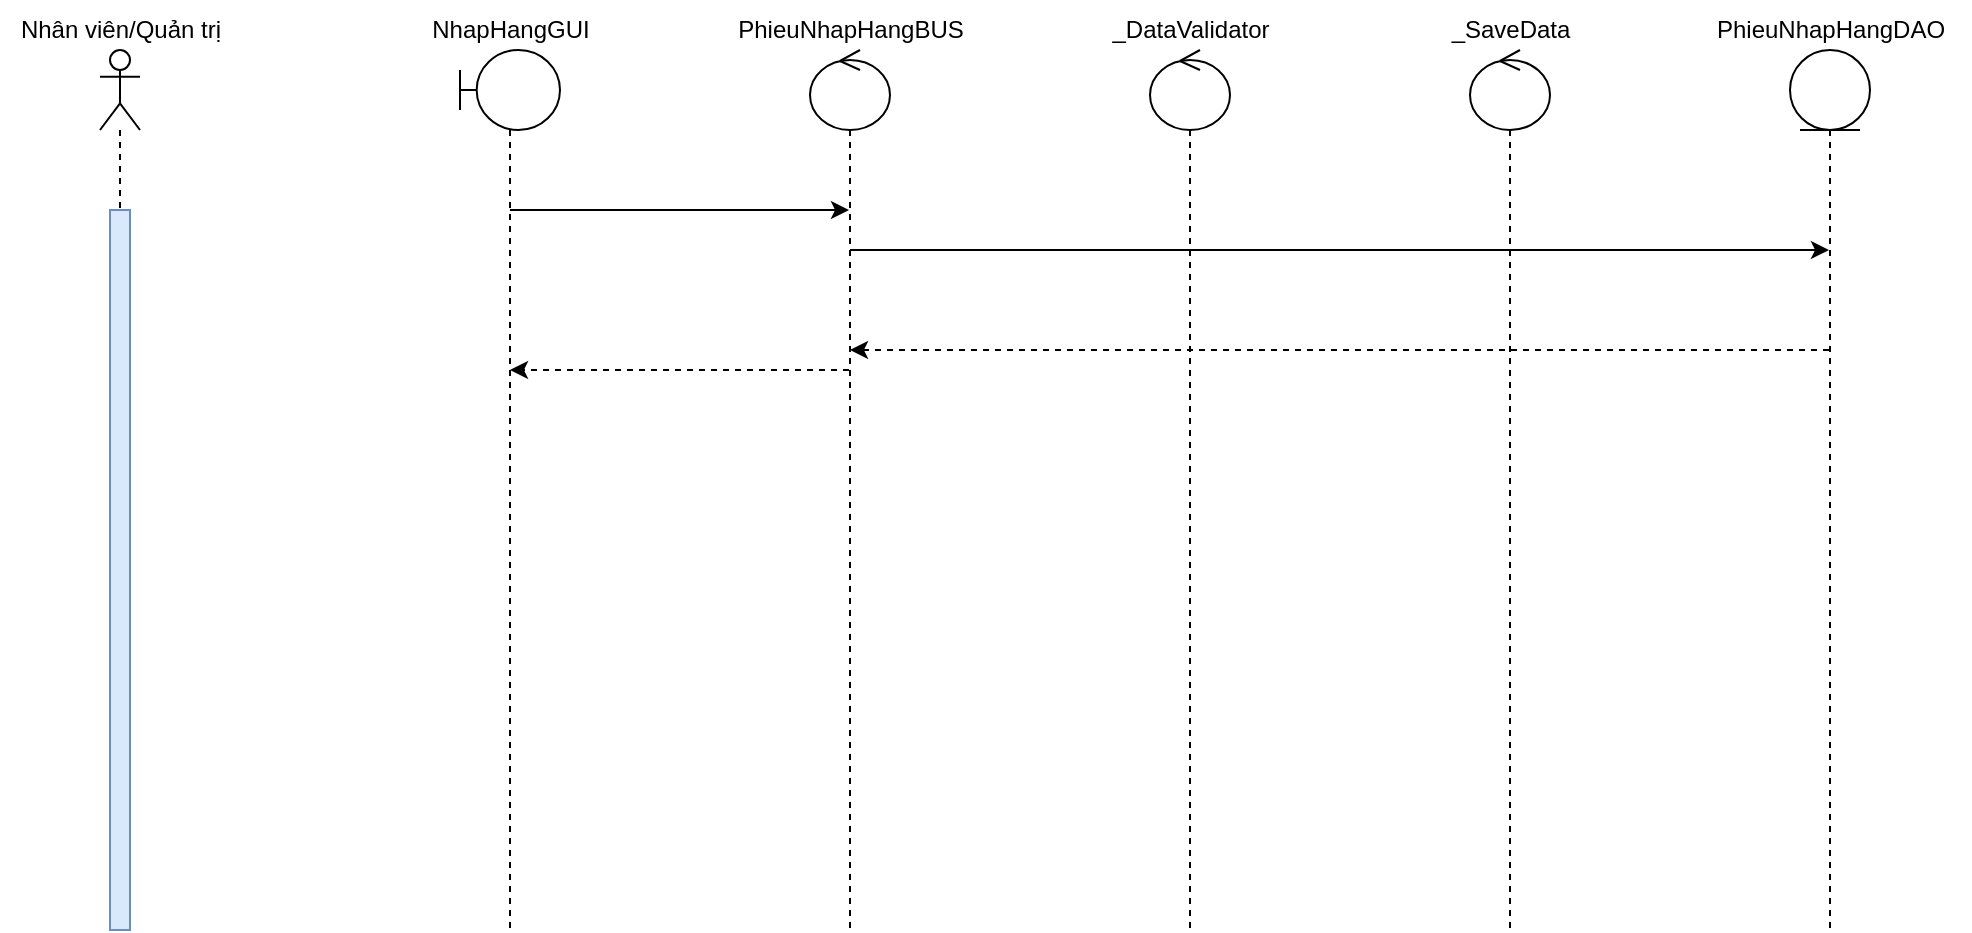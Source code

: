<mxfile version="20.3.0" type="device"><diagram id="zxSlFvNWauaxwtIFHq2a" name="Page-1"><mxGraphModel dx="1038" dy="649" grid="1" gridSize="10" guides="1" tooltips="1" connect="1" arrows="1" fold="1" page="1" pageScale="1" pageWidth="850" pageHeight="1100" math="0" shadow="0"><root><mxCell id="0"/><mxCell id="1" parent="0"/><mxCell id="zFtlnsnSB8njbzp9fkom-5" value="" style="shape=umlLifeline;participant=umlActor;perimeter=lifelinePerimeter;whiteSpace=wrap;html=1;container=1;collapsible=0;recursiveResize=0;verticalAlign=top;spacingTop=36;outlineConnect=0;" vertex="1" parent="1"><mxGeometry x="130" y="280" width="20" height="440" as="geometry"/></mxCell><mxCell id="zFtlnsnSB8njbzp9fkom-6" value="" style="html=1;points=[];perimeter=orthogonalPerimeter;fillColor=#dae8fc;strokeColor=#6c8ebf;" vertex="1" parent="zFtlnsnSB8njbzp9fkom-5"><mxGeometry x="5" y="80" width="10" height="360" as="geometry"/></mxCell><mxCell id="zFtlnsnSB8njbzp9fkom-7" value="Nhân viên/Quản trị" style="text;html=1;align=center;verticalAlign=middle;resizable=0;points=[];autosize=1;strokeColor=none;fillColor=none;" vertex="1" parent="1"><mxGeometry x="80" y="260" width="120" height="20" as="geometry"/></mxCell><mxCell id="zFtlnsnSB8njbzp9fkom-8" value="" style="shape=umlLifeline;participant=umlBoundary;perimeter=lifelinePerimeter;whiteSpace=wrap;html=1;container=1;collapsible=0;recursiveResize=0;verticalAlign=top;spacingTop=36;outlineConnect=0;" vertex="1" parent="1"><mxGeometry x="310" y="280" width="50" height="440" as="geometry"/></mxCell><mxCell id="zFtlnsnSB8njbzp9fkom-10" value="" style="shape=umlLifeline;participant=umlControl;perimeter=lifelinePerimeter;whiteSpace=wrap;html=1;container=1;collapsible=0;recursiveResize=0;verticalAlign=top;spacingTop=36;outlineConnect=0;" vertex="1" parent="1"><mxGeometry x="485" y="280" width="40" height="440" as="geometry"/></mxCell><mxCell id="zFtlnsnSB8njbzp9fkom-12" value="NhapHangGUI" style="text;html=1;align=center;verticalAlign=middle;resizable=0;points=[];autosize=1;strokeColor=none;fillColor=none;" vertex="1" parent="1"><mxGeometry x="285" y="255" width="100" height="30" as="geometry"/></mxCell><mxCell id="zFtlnsnSB8njbzp9fkom-13" value="PhieuNhapHangBUS" style="text;html=1;align=center;verticalAlign=middle;resizable=0;points=[];autosize=1;strokeColor=none;fillColor=none;" vertex="1" parent="1"><mxGeometry x="435" y="255" width="140" height="30" as="geometry"/></mxCell><mxCell id="zFtlnsnSB8njbzp9fkom-14" value="_SaveData" style="text;html=1;align=center;verticalAlign=middle;resizable=0;points=[];autosize=1;strokeColor=none;fillColor=none;" vertex="1" parent="1"><mxGeometry x="800" y="260" width="70" height="20" as="geometry"/></mxCell><mxCell id="zFtlnsnSB8njbzp9fkom-17" value="" style="shape=umlLifeline;participant=umlControl;perimeter=lifelinePerimeter;whiteSpace=wrap;html=1;container=1;collapsible=0;recursiveResize=0;verticalAlign=top;spacingTop=36;outlineConnect=0;" vertex="1" parent="1"><mxGeometry x="655" y="280" width="40" height="440" as="geometry"/></mxCell><mxCell id="zFtlnsnSB8njbzp9fkom-19" value="_DataValidator" style="text;html=1;align=center;verticalAlign=middle;resizable=0;points=[];autosize=1;strokeColor=none;fillColor=none;" vertex="1" parent="1"><mxGeometry x="630" y="260" width="90" height="20" as="geometry"/></mxCell><mxCell id="zFtlnsnSB8njbzp9fkom-20" value="" style="shape=umlLifeline;participant=umlEntity;perimeter=lifelinePerimeter;whiteSpace=wrap;html=1;container=1;collapsible=0;recursiveResize=0;verticalAlign=top;spacingTop=36;outlineConnect=0;" vertex="1" parent="1"><mxGeometry x="975" y="280" width="40" height="440" as="geometry"/></mxCell><mxCell id="zFtlnsnSB8njbzp9fkom-22" value="PhieuNhapHangDAO" style="text;html=1;align=center;verticalAlign=middle;resizable=0;points=[];autosize=1;strokeColor=none;fillColor=none;" vertex="1" parent="1"><mxGeometry x="925" y="255" width="140" height="30" as="geometry"/></mxCell><mxCell id="zFtlnsnSB8njbzp9fkom-23" value="" style="shape=umlLifeline;participant=umlControl;perimeter=lifelinePerimeter;whiteSpace=wrap;html=1;container=1;collapsible=0;recursiveResize=0;verticalAlign=top;spacingTop=36;outlineConnect=0;" vertex="1" parent="1"><mxGeometry x="815" y="280" width="40" height="440" as="geometry"/></mxCell><mxCell id="zFtlnsnSB8njbzp9fkom-48" style="edgeStyle=orthogonalEdgeStyle;rounded=0;orthogonalLoop=1;jettySize=auto;html=1;" edge="1" parent="1" source="zFtlnsnSB8njbzp9fkom-8" target="zFtlnsnSB8njbzp9fkom-10"><mxGeometry relative="1" as="geometry"><Array as="points"><mxPoint x="470" y="360"/><mxPoint x="470" y="360"/></Array><mxPoint x="360" y="360" as="sourcePoint"/><mxPoint x="480" y="360" as="targetPoint"/></mxGeometry></mxCell><mxCell id="zFtlnsnSB8njbzp9fkom-49" value="" style="endArrow=classic;html=1;rounded=0;" edge="1" parent="1" source="zFtlnsnSB8njbzp9fkom-10" target="zFtlnsnSB8njbzp9fkom-20"><mxGeometry width="50" height="50" relative="1" as="geometry"><mxPoint x="580" y="510" as="sourcePoint"/><mxPoint x="630" y="460" as="targetPoint"/><Array as="points"><mxPoint x="740" y="380"/></Array></mxGeometry></mxCell><mxCell id="zFtlnsnSB8njbzp9fkom-50" value="" style="endArrow=classic;html=1;rounded=0;dashed=1;" edge="1" parent="1" source="zFtlnsnSB8njbzp9fkom-20" target="zFtlnsnSB8njbzp9fkom-10"><mxGeometry width="50" height="50" relative="1" as="geometry"><mxPoint x="580" y="510" as="sourcePoint"/><mxPoint x="630" y="460" as="targetPoint"/><Array as="points"><mxPoint x="760" y="430"/></Array></mxGeometry></mxCell><mxCell id="zFtlnsnSB8njbzp9fkom-51" style="edgeStyle=orthogonalEdgeStyle;rounded=0;orthogonalLoop=1;jettySize=auto;html=1;dashed=1;" edge="1" parent="1" source="zFtlnsnSB8njbzp9fkom-10" target="zFtlnsnSB8njbzp9fkom-8"><mxGeometry relative="1" as="geometry"><Array as="points"><mxPoint x="430" y="440"/><mxPoint x="430" y="440"/></Array><mxPoint x="344.5" y="370" as="sourcePoint"/><mxPoint x="514.5" y="370" as="targetPoint"/></mxGeometry></mxCell></root></mxGraphModel></diagram></mxfile>